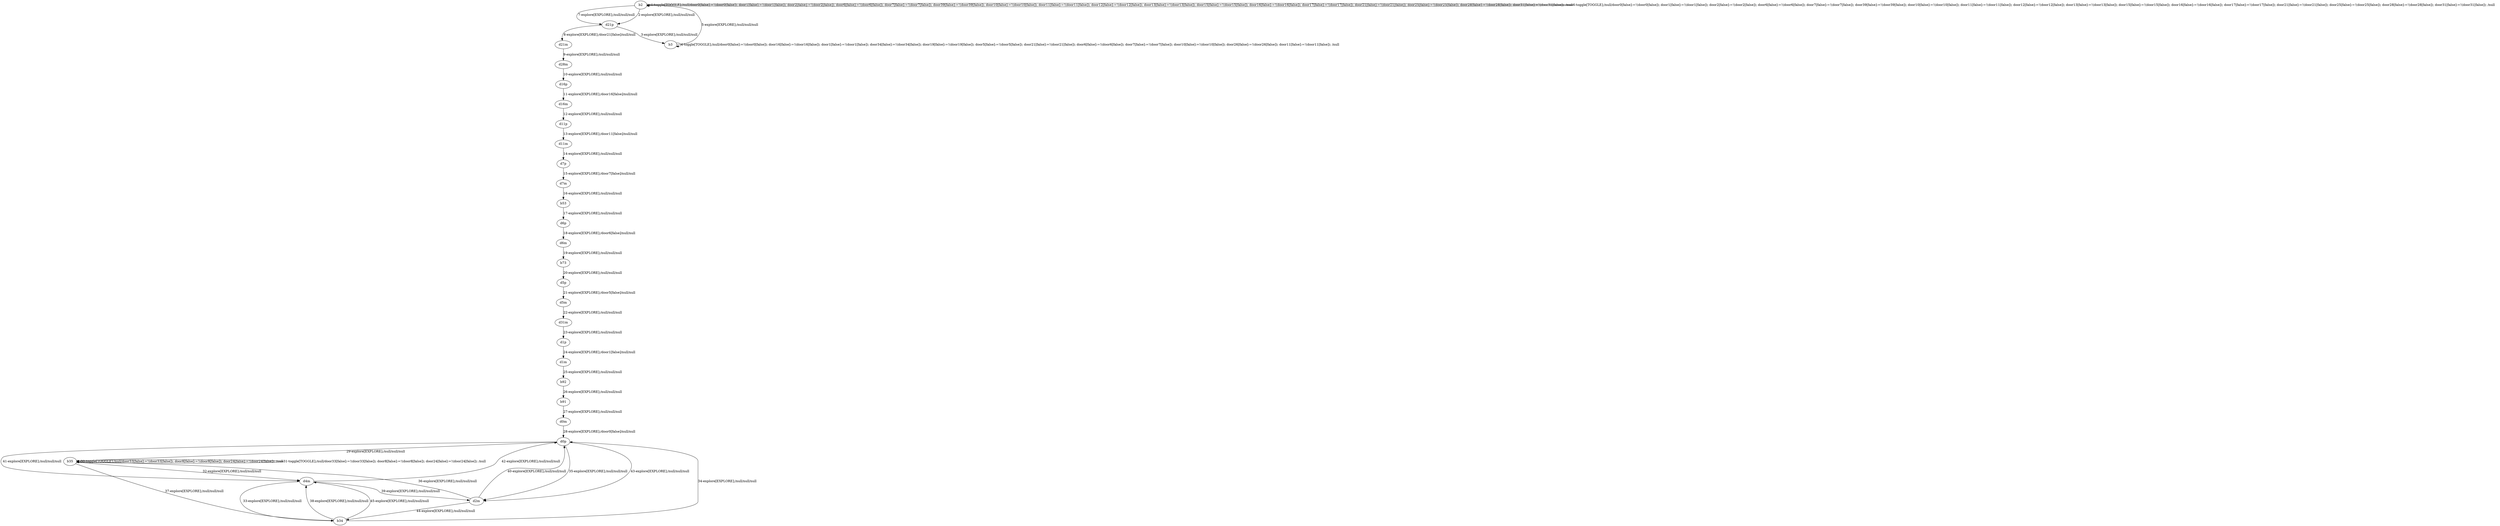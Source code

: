 # Total number of goals covered by this test: 1
# d2m --> b34

digraph g {
"b2" -> "b2" [label = "1-toggle[TOGGLE];/null/door0[false]:=!(door0[false]); door1[false]:=!(door1[false]); door2[false]:=!(door2[false]); door6[false]:=!(door6[false]); door7[false]:=!(door7[false]); door39[false]:=!(door39[false]); door10[false]:=!(door10[false]); door11[false]:=!(door11[false]); door12[false]:=!(door12[false]); door13[false]:=!(door13[false]); door15[false]:=!(door15[false]); door16[false]:=!(door16[false]); door17[false]:=!(door17[false]); door21[false]:=!(door21[false]); door25[false]:=!(door25[false]); door28[false]:=!(door28[false]); door31[false]:=!(door31[false]); /null"];
"b2" -> "d21p" [label = "2-explore[EXPLORE];/null/null/null"];
"d21p" -> "b3" [label = "3-explore[EXPLORE];/null/null/null"];
"b3" -> "b3" [label = "4-toggle[TOGGLE];/null/door0[false]:=!(door0[false]); door16[false]:=!(door16[false]); door1[false]:=!(door1[false]); door34[false]:=!(door34[false]); door19[false]:=!(door19[false]); door5[false]:=!(door5[false]); door21[false]:=!(door21[false]); door6[false]:=!(door6[false]); door7[false]:=!(door7[false]); door10[false]:=!(door10[false]); door26[false]:=!(door26[false]); door11[false]:=!(door11[false]); /null"];
"b3" -> "b2" [label = "5-explore[EXPLORE];/null/null/null"];
"b2" -> "b2" [label = "6-toggle[TOGGLE];/null/door0[false]:=!(door0[false]); door1[false]:=!(door1[false]); door2[false]:=!(door2[false]); door6[false]:=!(door6[false]); door7[false]:=!(door7[false]); door39[false]:=!(door39[false]); door10[false]:=!(door10[false]); door11[false]:=!(door11[false]); door12[false]:=!(door12[false]); door13[false]:=!(door13[false]); door15[false]:=!(door15[false]); door16[false]:=!(door16[false]); door17[false]:=!(door17[false]); door21[false]:=!(door21[false]); door25[false]:=!(door25[false]); door28[false]:=!(door28[false]); door31[false]:=!(door31[false]); /null"];
"b2" -> "d21p" [label = "7-explore[EXPLORE];/null/null/null"];
"d21p" -> "d21m" [label = "8-explore[EXPLORE];/door21[false]/null/null"];
"d21m" -> "d28m" [label = "9-explore[EXPLORE];/null/null/null"];
"d28m" -> "d16p" [label = "10-explore[EXPLORE];/null/null/null"];
"d16p" -> "d16m" [label = "11-explore[EXPLORE];/door16[false]/null/null"];
"d16m" -> "d11p" [label = "12-explore[EXPLORE];/null/null/null"];
"d11p" -> "d11m" [label = "13-explore[EXPLORE];/door11[false]/null/null"];
"d11m" -> "d7p" [label = "14-explore[EXPLORE];/null/null/null"];
"d7p" -> "d7m" [label = "15-explore[EXPLORE];/door7[false]/null/null"];
"d7m" -> "b53" [label = "16-explore[EXPLORE];/null/null/null"];
"b53" -> "d6p" [label = "17-explore[EXPLORE];/null/null/null"];
"d6p" -> "d6m" [label = "18-explore[EXPLORE];/door6[false]/null/null"];
"d6m" -> "b73" [label = "19-explore[EXPLORE];/null/null/null"];
"b73" -> "d5p" [label = "20-explore[EXPLORE];/null/null/null"];
"d5p" -> "d5m" [label = "21-explore[EXPLORE];/door5[false]/null/null"];
"d5m" -> "d31m" [label = "22-explore[EXPLORE];/null/null/null"];
"d31m" -> "d1p" [label = "23-explore[EXPLORE];/null/null/null"];
"d1p" -> "d1m" [label = "24-explore[EXPLORE];/door1[false]/null/null"];
"d1m" -> "b92" [label = "25-explore[EXPLORE];/null/null/null"];
"b92" -> "b91" [label = "26-explore[EXPLORE];/null/null/null"];
"b91" -> "d0m" [label = "27-explore[EXPLORE];/null/null/null"];
"d0m" -> "d0p" [label = "28-explore[EXPLORE];/door0[false]/null/null"];
"d0p" -> "b35" [label = "29-explore[EXPLORE];/null/null/null"];
"b35" -> "b35" [label = "30-toggle[TOGGLE];/null/door33[false]:=!(door33[false]); door8[false]:=!(door8[false]); door24[false]:=!(door24[false]); /null"];
"b35" -> "b35" [label = "31-toggle[TOGGLE];/null/door33[false]:=!(door33[false]); door8[false]:=!(door8[false]); door24[false]:=!(door24[false]); /null"];
"b35" -> "d4m" [label = "32-explore[EXPLORE];/null/null/null"];
"d4m" -> "b34" [label = "33-explore[EXPLORE];/null/null/null"];
"b34" -> "d0p" [label = "34-explore[EXPLORE];/null/null/null"];
"d0p" -> "d2m" [label = "35-explore[EXPLORE];/null/null/null"];
"d2m" -> "b35" [label = "36-explore[EXPLORE];/null/null/null"];
"b35" -> "b34" [label = "37-explore[EXPLORE];/null/null/null"];
"b34" -> "d4m" [label = "38-explore[EXPLORE];/null/null/null"];
"d4m" -> "d2m" [label = "39-explore[EXPLORE];/null/null/null"];
"d2m" -> "d0p" [label = "40-explore[EXPLORE];/null/null/null"];
"d0p" -> "d4m" [label = "41-explore[EXPLORE];/null/null/null"];
"d4m" -> "d0p" [label = "42-explore[EXPLORE];/null/null/null"];
"d0p" -> "d2m" [label = "43-explore[EXPLORE];/null/null/null"];
"d2m" -> "b34" [label = "44-explore[EXPLORE];/null/null/null"];
"b34" -> "d4m" [label = "45-explore[EXPLORE];/null/null/null"];
}